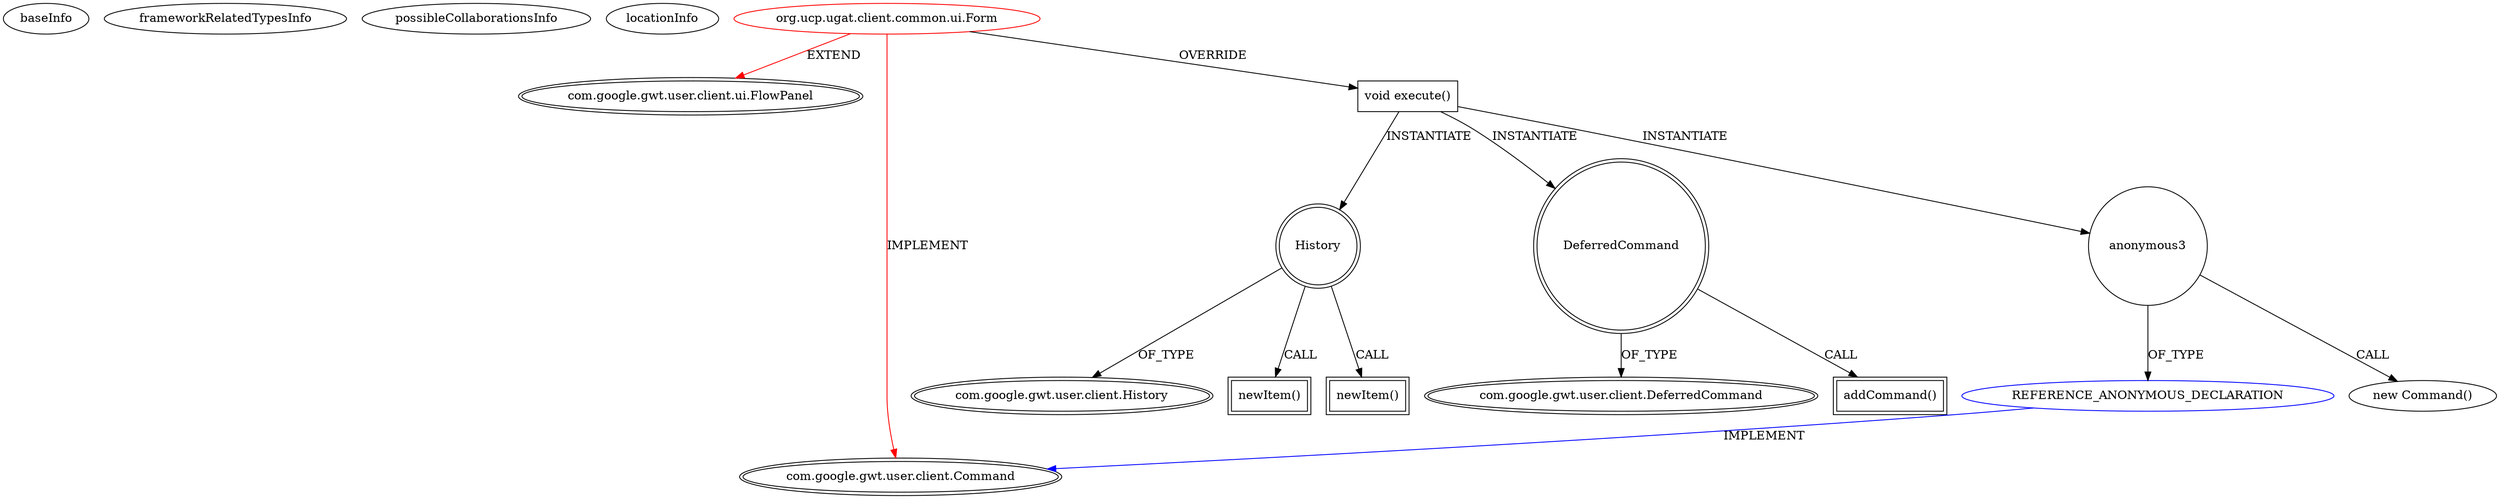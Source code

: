 digraph {
baseInfo[graphId=3063,category="extension_graph",isAnonymous=false,possibleRelation=true]
frameworkRelatedTypesInfo[0="com.google.gwt.user.client.ui.FlowPanel",1="com.google.gwt.user.client.Command"]
possibleCollaborationsInfo[0="3063~OVERRIDING_METHOD_DECLARATION-INSTANTIATION-~com.google.gwt.user.client.ui.FlowPanel com.google.gwt.user.client.Command ~com.google.gwt.user.client.Command ~false~true"]
locationInfo[projectName="hmiguellima-ugat",filePath="/hmiguellima-ugat/ugat-master/src/org/ucp/ugat/client/common/ui/Form.java",contextSignature="Form",graphId="3063"]
0[label="org.ucp.ugat.client.common.ui.Form",vertexType="ROOT_CLIENT_CLASS_DECLARATION",isFrameworkType=false,color=red]
1[label="com.google.gwt.user.client.ui.FlowPanel",vertexType="FRAMEWORK_CLASS_TYPE",isFrameworkType=true,peripheries=2]
2[label="com.google.gwt.user.client.Command",vertexType="FRAMEWORK_INTERFACE_TYPE",isFrameworkType=true,peripheries=2]
3[label="void execute()",vertexType="OVERRIDING_METHOD_DECLARATION",isFrameworkType=false,shape=box]
4[label="History",vertexType="VARIABLE_EXPRESION",isFrameworkType=true,peripheries=2,shape=circle]
6[label="com.google.gwt.user.client.History",vertexType="FRAMEWORK_CLASS_TYPE",isFrameworkType=true,peripheries=2]
5[label="newItem()",vertexType="INSIDE_CALL",isFrameworkType=true,peripheries=2,shape=box]
8[label="newItem()",vertexType="INSIDE_CALL",isFrameworkType=true,peripheries=2,shape=box]
9[label="DeferredCommand",vertexType="VARIABLE_EXPRESION",isFrameworkType=true,peripheries=2,shape=circle]
11[label="com.google.gwt.user.client.DeferredCommand",vertexType="FRAMEWORK_CLASS_TYPE",isFrameworkType=true,peripheries=2]
10[label="addCommand()",vertexType="INSIDE_CALL",isFrameworkType=true,peripheries=2,shape=box]
13[label="anonymous3",vertexType="VARIABLE_EXPRESION",isFrameworkType=false,shape=circle]
14[label="REFERENCE_ANONYMOUS_DECLARATION",vertexType="REFERENCE_ANONYMOUS_DECLARATION",isFrameworkType=false,color=blue]
12[label="new Command()",vertexType="CONSTRUCTOR_CALL",isFrameworkType=false]
0->1[label="EXTEND",color=red]
0->2[label="IMPLEMENT",color=red]
0->3[label="OVERRIDE"]
3->4[label="INSTANTIATE"]
4->6[label="OF_TYPE"]
4->5[label="CALL"]
4->8[label="CALL"]
3->9[label="INSTANTIATE"]
9->11[label="OF_TYPE"]
9->10[label="CALL"]
3->13[label="INSTANTIATE"]
14->2[label="IMPLEMENT",color=blue]
13->14[label="OF_TYPE"]
13->12[label="CALL"]
}
